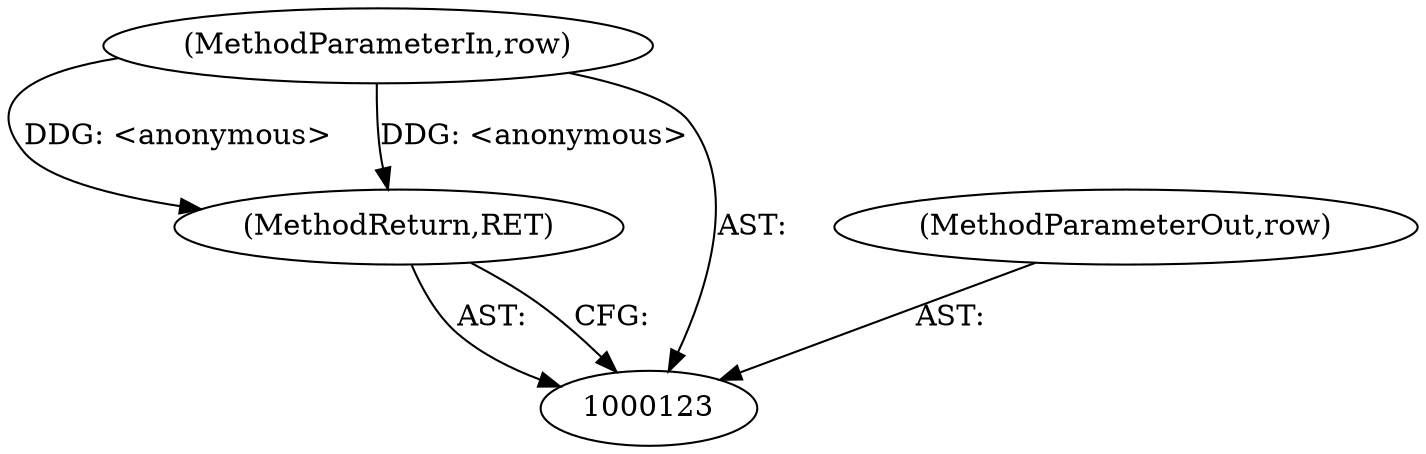 digraph "0_Android_9d4853418ab2f754c2b63e091c29c5529b8b86ca_20" {
"1000126" [label="(MethodReturn,RET)"];
"1000124" [label="(MethodParameterIn,row)"];
"1000245" [label="(MethodParameterOut,row)"];
"1000126" -> "1000123"  [label="AST: "];
"1000126" -> "1000123"  [label="CFG: "];
"1000124" -> "1000126"  [label="DDG: <anonymous>"];
"1000124" -> "1000123"  [label="AST: "];
"1000124" -> "1000126"  [label="DDG: <anonymous>"];
"1000245" -> "1000123"  [label="AST: "];
}
